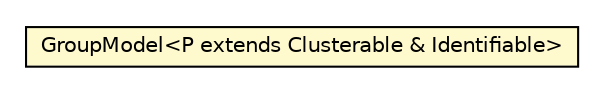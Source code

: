 #!/usr/local/bin/dot
#
# Class diagram 
# Generated by UMLGraph version 5.2 (http://www.umlgraph.org/)
#

digraph G {
	edge [fontname="Helvetica",fontsize=10,labelfontname="Helvetica",labelfontsize=10];
	node [fontname="Helvetica",fontsize=10,shape=plaintext];
	nodesep=0.25;
	ranksep=0.5;
	// it.unica.foresee.libraries.GroupModel<P extends Clusterable & it.unica.foresee.datasets.interfaces.Identifiable>
	c2403 [label=<<table title="it.unica.foresee.libraries.GroupModel" border="0" cellborder="1" cellspacing="0" cellpadding="2" port="p" bgcolor="lemonChiffon" href="./GroupModel.html">
		<tr><td><table border="0" cellspacing="0" cellpadding="1">
<tr><td align="center" balign="center"> GroupModel&lt;P extends Clusterable &amp; Identifiable&gt; </td></tr>
		</table></td></tr>
		</table>>, fontname="Helvetica", fontcolor="black", fontsize=10.0];
}

